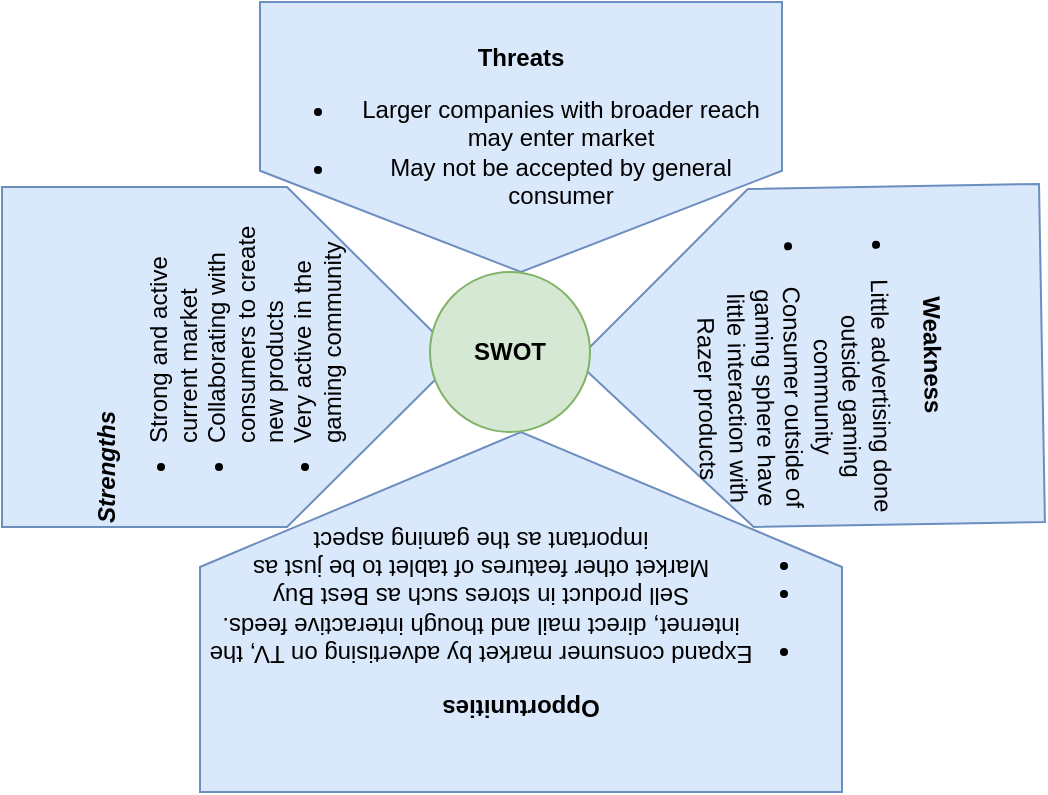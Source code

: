<mxfile version="12.2.4" pages="1"><diagram id="G-pijhYRU1ggbeYVajKK" name="Page-1"><mxGraphModel dx="976" dy="560" grid="1" gridSize="10" guides="1" tooltips="1" connect="1" arrows="1" fold="1" page="1" pageScale="1" pageWidth="850" pageHeight="1100" background="none" math="0" shadow="0"><root><mxCell id="0"/><mxCell id="1" parent="0"/><mxCell id="2" value="&lt;b&gt;Threats&lt;/b&gt;&lt;br&gt;&lt;ul&gt;&lt;li&gt;Larger companies with broader reach may enter market&lt;/li&gt;&lt;li&gt;May not be accepted by general consumer&lt;/li&gt;&lt;/ul&gt;" style="shape=offPageConnector;whiteSpace=wrap;html=1;fillColor=#dae8fc;strokeColor=#6c8ebf;" parent="1" vertex="1"><mxGeometry x="340" y="20" width="261" height="135" as="geometry"/></mxCell><mxCell id="3" value="&lt;b&gt;Opportunities&lt;/b&gt;&lt;br&gt;&lt;ul&gt;&lt;li&gt;Expand consumer market by advertising on TV, the internet, direct mail and though interactive feeds.&lt;/li&gt;&lt;li&gt;Sell product in stores such as Best Buy&lt;/li&gt;&lt;li&gt;Market other features of tablet to be just as important as the gaming aspect&lt;/li&gt;&lt;/ul&gt;" style="shape=offPageConnector;whiteSpace=wrap;html=1;rotation=-180;fillColor=#dae8fc;strokeColor=#6c8ebf;" parent="1" vertex="1"><mxGeometry x="310" y="235" width="321" height="180" as="geometry"/></mxCell><mxCell id="4" value="&lt;b&gt;Weakness&lt;/b&gt;&lt;br&gt;&lt;ul&gt;&lt;li&gt;Little advertising done outside gaming community&lt;/li&gt;&lt;li&gt;Consumer outside of gaming sphere have little interaction with Razer products&lt;/li&gt;&lt;/ul&gt;" style="shape=offPageConnector;whiteSpace=wrap;html=1;rotation=89;fillColor=#dae8fc;strokeColor=#6c8ebf;" parent="1" vertex="1"><mxGeometry x="530" y="81" width="169" height="233" as="geometry"/></mxCell><mxCell id="5" value="&lt;b&gt;&lt;i&gt;Strengths&lt;/i&gt;&lt;/b&gt;&lt;br&gt;&lt;ul&gt;&lt;li&gt;Strong and active current market&lt;/li&gt;&lt;li&gt;Collaborating with consumers to create new products&lt;/li&gt;&lt;li&gt;Very active in the gaming community&lt;/li&gt;&lt;/ul&gt;" style="shape=offPageConnector;whiteSpace=wrap;html=1;rotation=-90;align=left;fillColor=#dae8fc;strokeColor=#6c8ebf;" parent="1" vertex="1"><mxGeometry x="240" y="83.5" width="170" height="228" as="geometry"/></mxCell><mxCell id="6" value="&lt;b&gt;SWOT&lt;/b&gt;" style="ellipse;whiteSpace=wrap;html=1;aspect=fixed;fillColor=#d5e8d4;strokeColor=#82b366;" parent="1" vertex="1"><mxGeometry x="425" y="155" width="80" height="80" as="geometry"/></mxCell></root></mxGraphModel></diagram></mxfile>